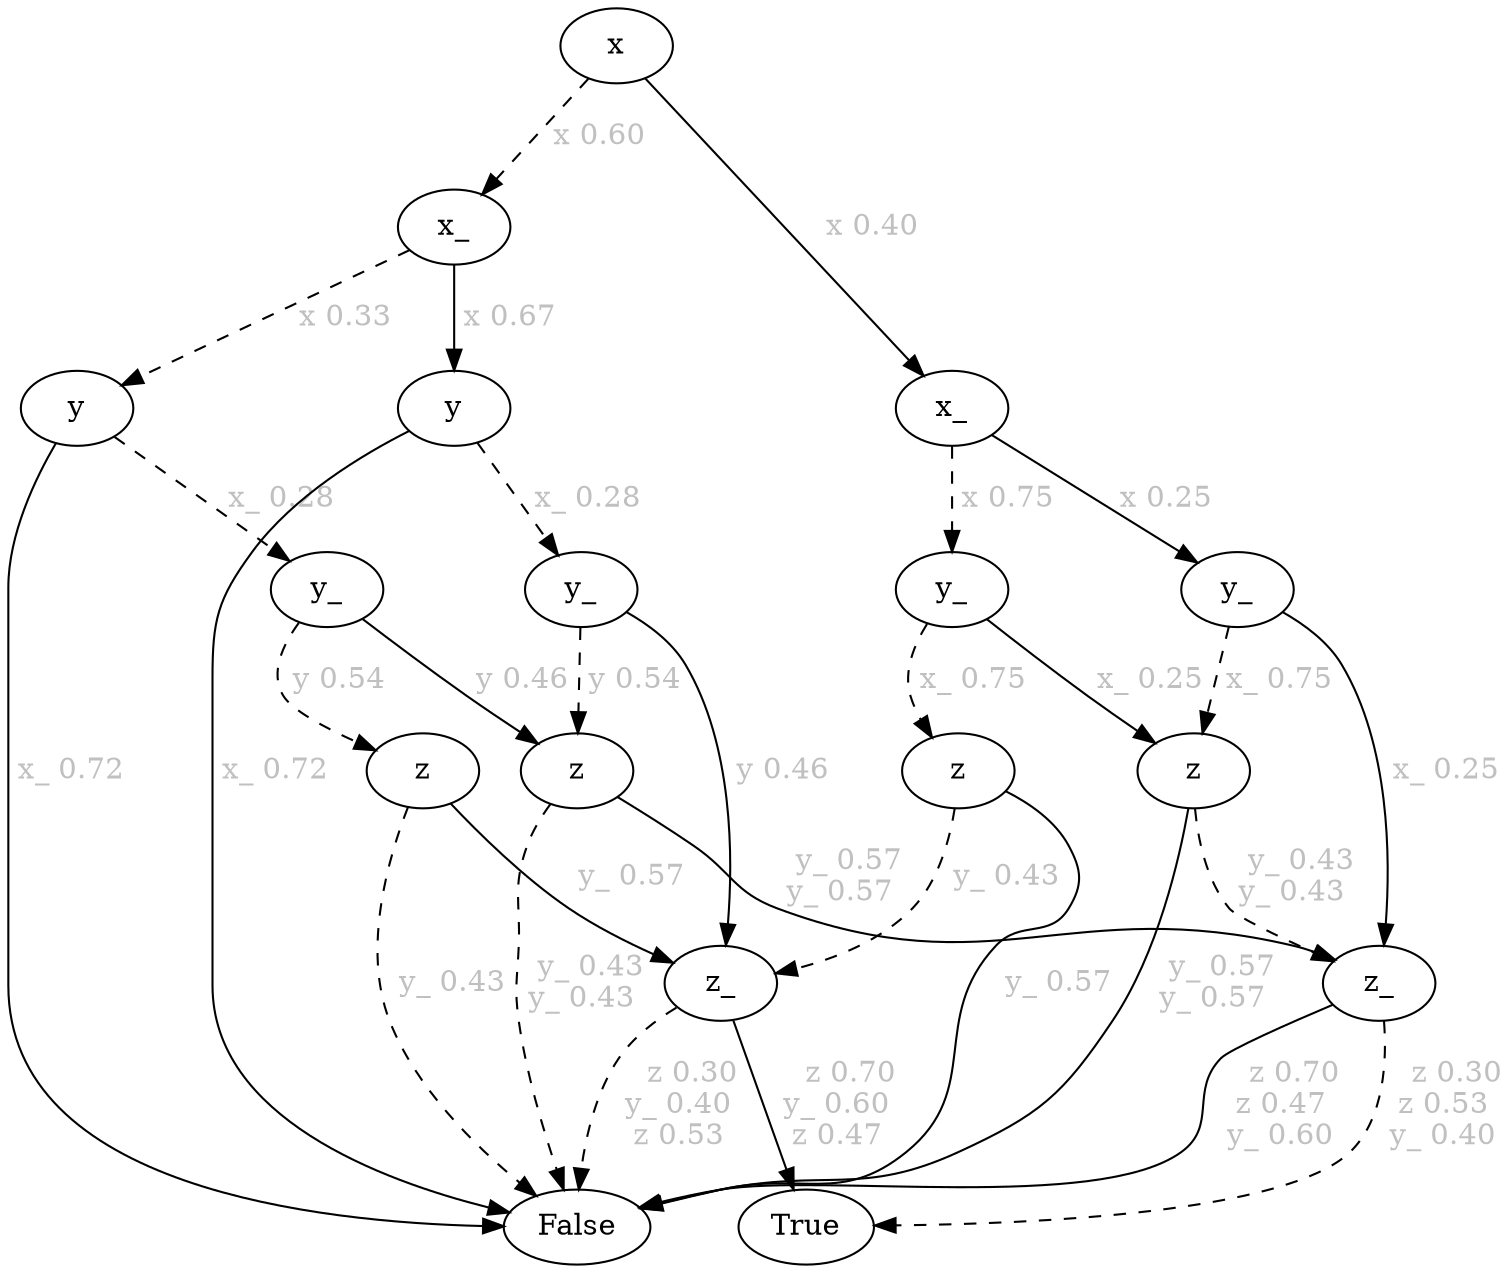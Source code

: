 digraph{2202465100688[label=x]2202465102224[label="x_"]
2202465100688 -> 2202465102224[style=dashed label=" x 0.60\n" fontcolor = gray]
2202412404240[label="y"]
2202465102224 -> 2202412404240[style=dashed label=" x 0.33\n" fontcolor = gray]
2202412404304[label="y_"]
2202412404240 -> 2202412404304[style=dashed label=" x_ 0.28\n" fontcolor = gray]
2202412402640[label="z"]
2202412404304 -> 2202412402640[style=dashed label=" y 0.54\n" fontcolor = gray]
2202465107088[label="False"]
2202412402640 -> 2202465107088[style=dashed label=" y_ 0.43\n" fontcolor = gray]
2202464580816[label="z_"]
2202412402640 -> 2202464580816 [label=" y_ 0.57\n" fontcolor = gray]
2202465107088[label="False"]
2202464580816 -> 2202465107088[style=dashed label="   z 0.30\ny_ 0.40\nz 0.53\n" fontcolor = gray]
2202465107664[label="True"]
2202464580816 -> 2202465107664 [label="   z 0.70\ny_ 0.60\nz 0.47\n" fontcolor = gray]
2202464577744[label="z"]
2202412404304 -> 2202464577744 [label=" y 0.46\n" fontcolor = gray]
2202465107088[label="False"]
2202464577744 -> 2202465107088[style=dashed label="  y_ 0.43\ny_ 0.43\n" fontcolor = gray]
2202464581712[label="z_"]
2202464577744 -> 2202464581712 [label="  y_ 0.57\ny_ 0.57\n" fontcolor = gray]
2202465107664[label="True"]
2202464581712 -> 2202465107664[style=dashed label="   z 0.30\nz 0.53\ny_ 0.40\n" fontcolor = gray]
2202465107088[label="False"]
2202464581712 -> 2202465107088 [label="   z 0.70\nz 0.47\ny_ 0.60\n" fontcolor = gray]
2202465107088[label="False"]
2202412404240 -> 2202465107088 [label=" x_ 0.72\n" fontcolor = gray]
2202412400912[label="y"]
2202465102224 -> 2202412400912 [label=" x 0.67\n" fontcolor = gray]
2202464582416[label="y_"]
2202412400912 -> 2202464582416[style=dashed label=" x_ 0.28\n" fontcolor = gray]
2202464577744[label="z"]
2202464582416 -> 2202464577744[style=dashed label=" y 0.54\n" fontcolor = gray]
2202464580816[label="z_"]
2202464582416 -> 2202464580816 [label=" y 0.46\n" fontcolor = gray]
2202465107088[label="False"]
2202412400912 -> 2202465107088 [label=" x_ 0.72\n" fontcolor = gray]
2202465107920[label="x_"]
2202465100688 -> 2202465107920 [label=" x 0.40\n" fontcolor = gray]
2202464578448[label="y_"]
2202465107920 -> 2202464578448[style=dashed label=" x 0.75\n" fontcolor = gray]
2202464572624[label="z"]
2202464578448 -> 2202464572624[style=dashed label=" x_ 0.75\n" fontcolor = gray]
2202464580816[label="z_"]
2202464572624 -> 2202464580816[style=dashed label=" y_ 0.43\n" fontcolor = gray]
2202465107088[label="False"]
2202464572624 -> 2202465107088 [label=" y_ 0.57\n" fontcolor = gray]
2202464568336[label="z"]
2202464578448 -> 2202464568336 [label=" x_ 0.25\n" fontcolor = gray]
2202464581712[label="z_"]
2202464568336 -> 2202464581712[style=dashed label="  y_ 0.43\ny_ 0.43\n" fontcolor = gray]
2202465107088[label="False"]
2202464568336 -> 2202465107088 [label="  y_ 0.57\ny_ 0.57\n" fontcolor = gray]
2202464573008[label="y_"]
2202465107920 -> 2202464573008 [label=" x 0.25\n" fontcolor = gray]
2202464568336[label="z"]
2202464573008 -> 2202464568336[style=dashed label=" x_ 0.75\n" fontcolor = gray]
2202464581712[label="z_"]
2202464573008 -> 2202464581712 [label=" x_ 0.25\n" fontcolor = gray]
}